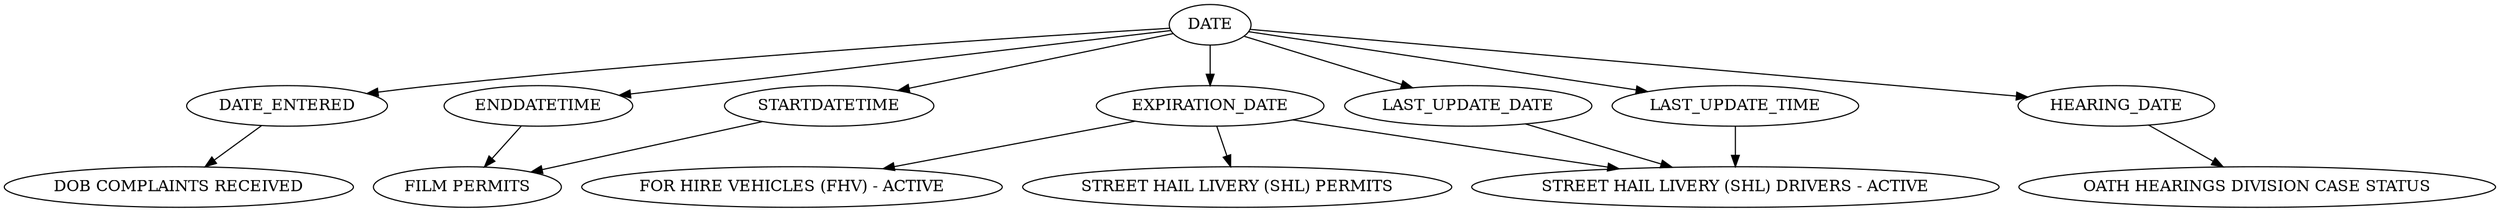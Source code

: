 digraph tree {
    "DATE";
    "DATE_ENTERED";
    "DOB COMPLAINTS RECEIVED";
    "ENDDATETIME";
    "FILM PERMITS";
    "EXPIRATION_DATE";
    "FOR HIRE VEHICLES (FHV) - ACTIVE";
    "STREET HAIL LIVERY (SHL) PERMITS";
    "STREET HAIL LIVERY (SHL) DRIVERS - ACTIVE";
    "HEARING_DATE";
    "OATH HEARINGS DIVISION CASE STATUS";
    "LAST_UPDATE_DATE";
    "STREET HAIL LIVERY (SHL) DRIVERS - ACTIVE";
    "LAST_UPDATE_TIME";
    "STREET HAIL LIVERY (SHL) DRIVERS - ACTIVE";
    "STARTDATETIME";
    "FILM PERMITS";
    "DATE" -> "DATE_ENTERED";
    "DATE" -> "ENDDATETIME";
    "DATE" -> "EXPIRATION_DATE";
    "DATE" -> "HEARING_DATE";
    "DATE" -> "LAST_UPDATE_DATE";
    "DATE" -> "LAST_UPDATE_TIME";
    "DATE" -> "STARTDATETIME";
    "DATE_ENTERED" -> "DOB COMPLAINTS RECEIVED";
    "ENDDATETIME" -> "FILM PERMITS";
    "EXPIRATION_DATE" -> "FOR HIRE VEHICLES (FHV) - ACTIVE";
    "EXPIRATION_DATE" -> "STREET HAIL LIVERY (SHL) PERMITS";
    "EXPIRATION_DATE" -> "STREET HAIL LIVERY (SHL) DRIVERS - ACTIVE";
    "HEARING_DATE" -> "OATH HEARINGS DIVISION CASE STATUS";
    "LAST_UPDATE_DATE" -> "STREET HAIL LIVERY (SHL) DRIVERS - ACTIVE";
    "LAST_UPDATE_TIME" -> "STREET HAIL LIVERY (SHL) DRIVERS - ACTIVE";
    "STARTDATETIME" -> "FILM PERMITS";
}
